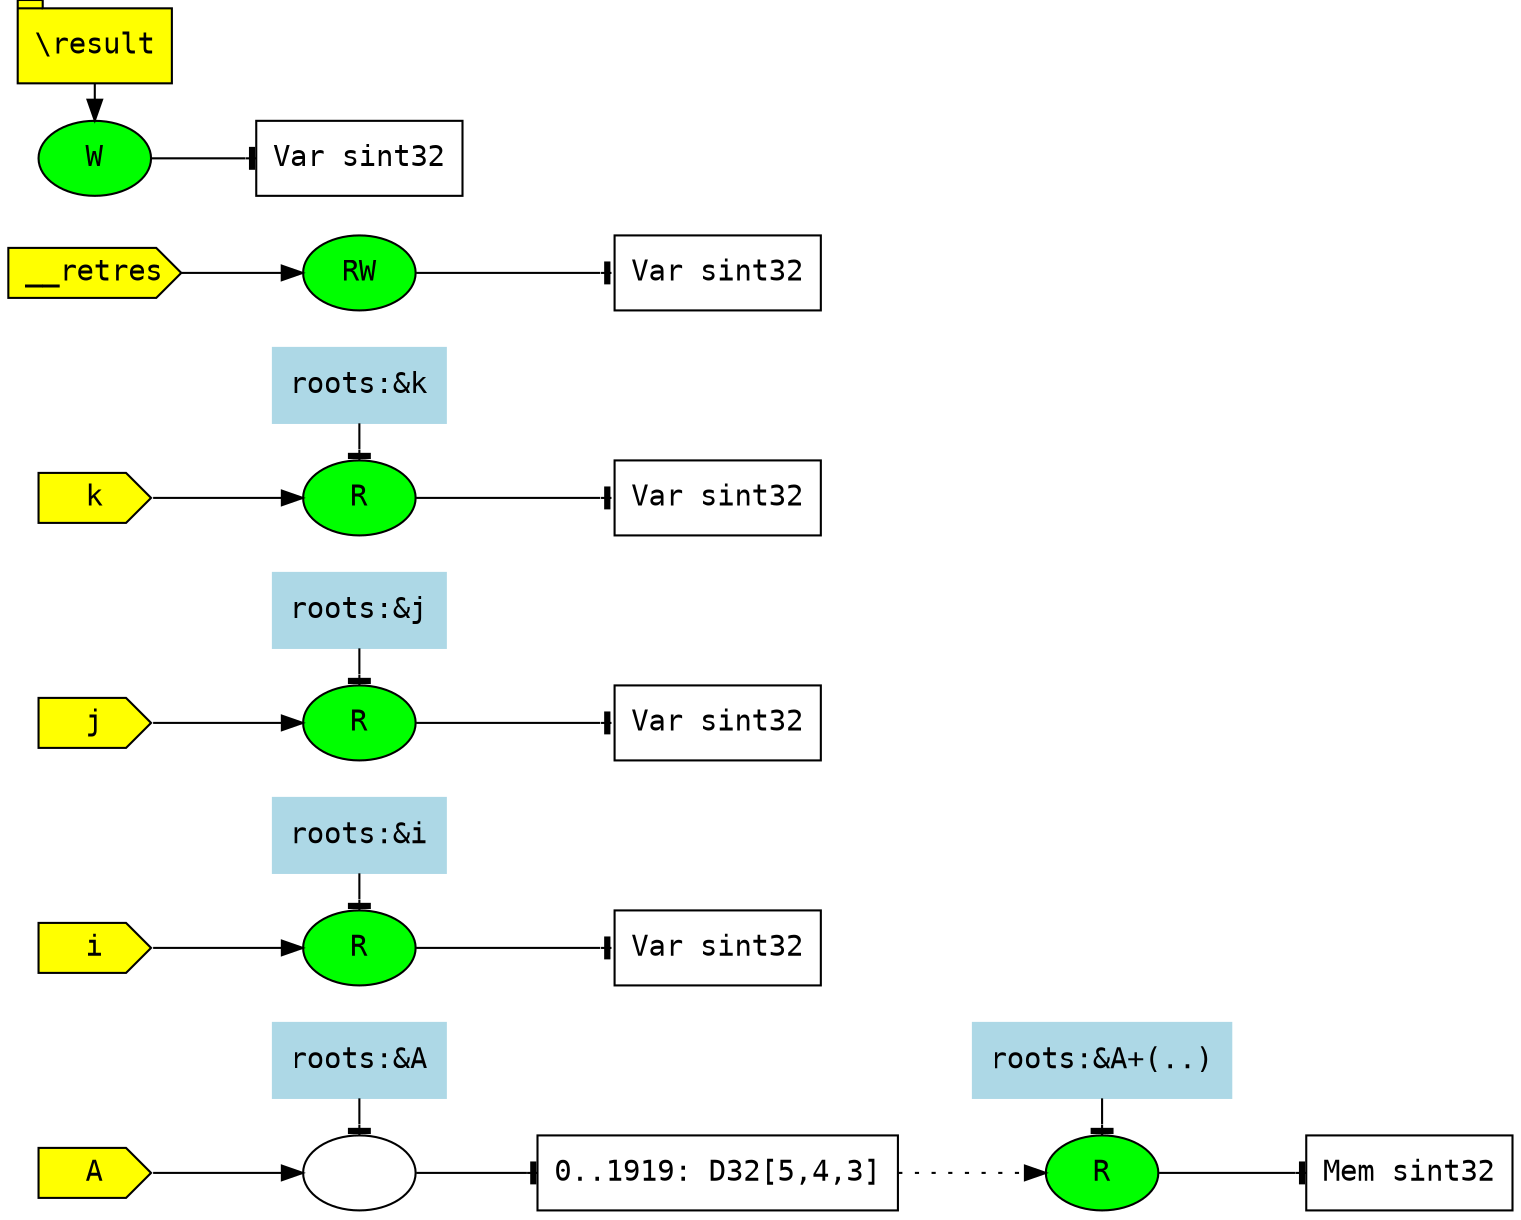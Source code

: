 digraph "job" {
  rankdir="LR" ;
  node [ fontname="monospace" ];
  edge [ fontname="monospace" ];
  V000 [ label="A", shape="cds", style="filled", fillcolor="yellow" ];
  V000:e -> A000 ;
  V001 [ label="i", shape="cds", style="filled", fillcolor="yellow" ];
  V001:e -> A001 ;
  V002 [ label="j", shape="cds", style="filled", fillcolor="yellow" ];
  V002:e -> A002 ;
  V003 [ label="k", shape="cds", style="filled", fillcolor="yellow" ];
  V003:e -> A003 ;
  V004 [ label="__retres", shape="cds", style="filled", fillcolor="yellow" ];
  V004:e -> A004 ;
  A000 [ label="", shape="oval" ];
  _005 [ label="roots:&A", style="filled", color="lightblue", shape="box" ];
  { rank=same; A000; _005; }
  _005 -> A000 [ arrowhead="tee" ];
  _006 [ shape="record", label="<_p1> 0..1919: D32[5,4,3]" ];
  _006:_p1 -> A005 [ style="dotted" ];
  A000 -> _006:w [ arrowhead="tee" ];
  A001 [ label="R", shape="oval", fillcolor="green", style="filled" ];
  _007 [ label="roots:&i", style="filled", color="lightblue", shape="box" ];
  { rank=same; A001; _007; }
  _007 -> A001 [ arrowhead="tee" ];
  _008 [ shape="record", label="Var sint32" ];
  A001 -> _008:w [ arrowhead="tee" ];
  A002 [ label="R", shape="oval", fillcolor="green", style="filled" ];
  _009 [ label="roots:&j", style="filled", color="lightblue", shape="box" ];
  { rank=same; A002; _009; }
  _009 -> A002 [ arrowhead="tee" ];
  _010 [ shape="record", label="Var sint32" ];
  A002 -> _010:w [ arrowhead="tee" ];
  A003 [ label="R", shape="oval", fillcolor="green", style="filled" ];
  _011 [ label="roots:&k", style="filled", color="lightblue", shape="box" ];
  { rank=same; A003; _011; }
  _011 -> A003 [ arrowhead="tee" ];
  _012 [ shape="record", label="Var sint32" ];
  A003 -> _012:w [ arrowhead="tee" ];
  A004 [ label="RW", shape="oval", fillcolor="green", style="filled" ];
  _013 [ shape="record", label="Var sint32" ];
  A004 -> _013:w [ arrowhead="tee" ];
  A005 [ label="R", shape="oval", fillcolor="green", style="filled" ];
  _014 [ label="roots:&A+(..)", style="filled", color="lightblue",
    shape="box"
  ];
  { rank=same; A005; _014; }
  _014 -> A005 [ arrowhead="tee" ];
  _015 [ shape="record", label="Mem sint32" ];
  A005 -> _015:w [ arrowhead="tee" ];
  R016 [ label="\\result", shape="tab", style="filled", fillcolor="yellow" ];
  { rank=same; R016; A006; }
  R016 -> A006 ;
  A006 [ label="W", shape="oval", fillcolor="green", style="filled" ];
  _017 [ shape="record", label="Var sint32" ];
  A006 -> _017:w [ arrowhead="tee" ];
}
